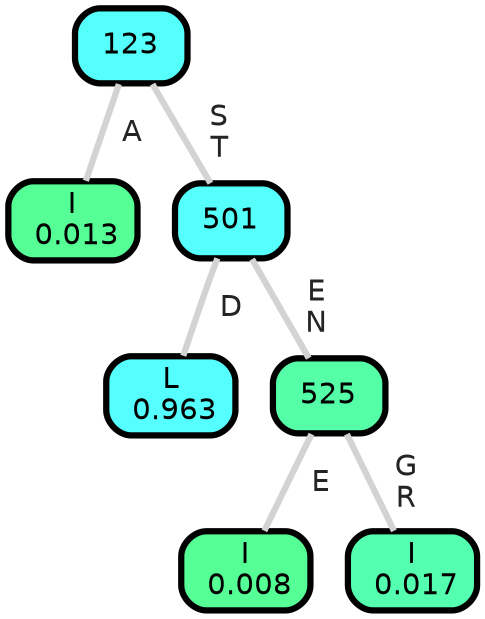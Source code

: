 graph Tree {
node [shape=box, style="filled, rounded",color="black",penwidth="3",fontcolor="black",                 fontname=helvetica] ;
graph [ranksep="0 equally", splines=straight,                 bgcolor=transparent, dpi=200] ;
edge [fontname=helvetica, fontweight=bold,fontcolor=grey14,color=lightgray] ;
0 [label="I
 0.013", fillcolor="#55ff96"] ;
1 [label="123", fillcolor="#55fffb"] ;
2 [label="L
 0.963", fillcolor="#55ffff"] ;
3 [label="501", fillcolor="#55fffc"] ;
4 [label="I
 0.008", fillcolor="#55ff96"] ;
5 [label="525", fillcolor="#55ffa7"] ;
6 [label="I
 0.017", fillcolor="#55ffb0"] ;
1 -- 0 [label=" A",penwidth=3] ;
1 -- 3 [label=" S\n T",penwidth=3] ;
3 -- 2 [label=" D",penwidth=3] ;
3 -- 5 [label=" E\n N",penwidth=3] ;
5 -- 4 [label=" E",penwidth=3] ;
5 -- 6 [label=" G\n R",penwidth=3] ;
{rank = same;}}
